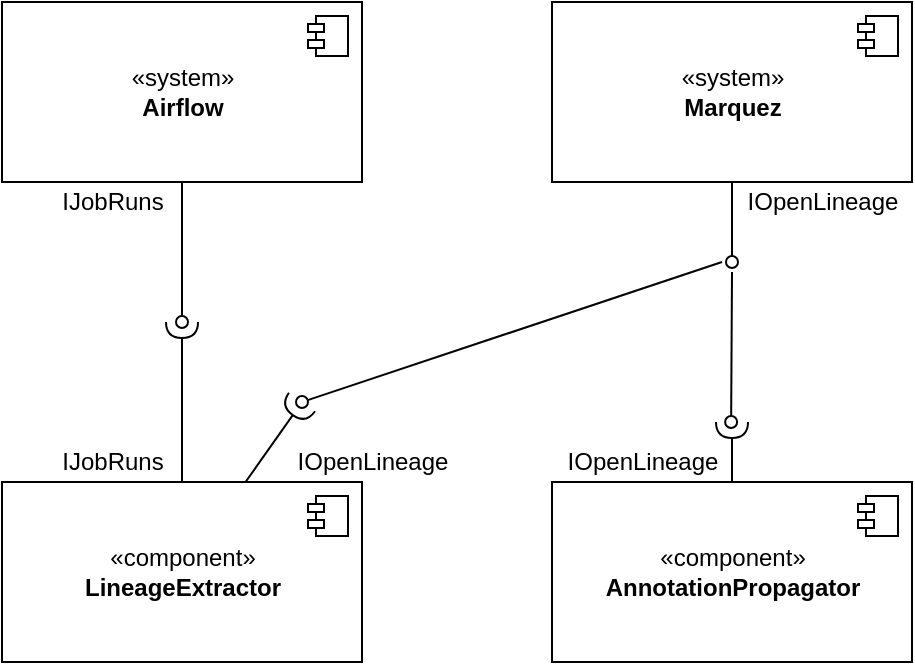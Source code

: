 <mxfile>
    <diagram id="Vtc_224mPMF4IDlBUHgL" name="Page-3">
        <mxGraphModel dx="584" dy="478" grid="1" gridSize="10" guides="1" tooltips="1" connect="1" arrows="1" fold="1" page="1" pageScale="1" pageWidth="850" pageHeight="1100" math="0" shadow="0">
            <root>
                <mxCell id="FeYURNxLefExpCW_N5Zf-0"/>
                <mxCell id="FeYURNxLefExpCW_N5Zf-1" parent="FeYURNxLefExpCW_N5Zf-0"/>
                <mxCell id="n1YlAc-bE6uVgi2pLonk-1" style="edgeStyle=none;html=1;fontColor=default;startArrow=none;startFill=0;endArrow=halfCircle;endFill=0;startSize=12;endSize=6;strokeColor=#000000;" parent="FeYURNxLefExpCW_N5Zf-1" source="FeYURNxLefExpCW_N5Zf-2" edge="1">
                    <mxGeometry relative="1" as="geometry">
                        <mxPoint x="240" y="240" as="targetPoint"/>
                    </mxGeometry>
                </mxCell>
                <mxCell id="n1YlAc-bE6uVgi2pLonk-2" style="edgeStyle=none;html=1;fontColor=default;startArrow=none;startFill=0;endArrow=halfCircle;endFill=0;startSize=12;endSize=6;strokeColor=#000000;" parent="FeYURNxLefExpCW_N5Zf-1" source="FeYURNxLefExpCW_N5Zf-2" edge="1">
                    <mxGeometry relative="1" as="geometry">
                        <mxPoint x="300" y="280" as="targetPoint"/>
                    </mxGeometry>
                </mxCell>
                <mxCell id="FeYURNxLefExpCW_N5Zf-2" value="«component»&lt;br&gt;&lt;b&gt;LineageExtractor&lt;/b&gt;" style="html=1;dropTarget=0;labelBackgroundColor=none;fontColor=default;fillColor=default;" parent="FeYURNxLefExpCW_N5Zf-1" vertex="1">
                    <mxGeometry x="150" y="320" width="180" height="90" as="geometry"/>
                </mxCell>
                <mxCell id="FeYURNxLefExpCW_N5Zf-3" value="" style="shape=module;jettyWidth=8;jettyHeight=4;labelBackgroundColor=none;fontColor=default;fillColor=default;" parent="FeYURNxLefExpCW_N5Zf-2" vertex="1">
                    <mxGeometry x="1" width="20" height="20" relative="1" as="geometry">
                        <mxPoint x="-27" y="7" as="offset"/>
                    </mxGeometry>
                </mxCell>
                <mxCell id="n1YlAc-bE6uVgi2pLonk-4" style="edgeStyle=none;html=1;fontColor=default;startArrow=none;startFill=0;endArrow=halfCircle;endFill=0;startSize=12;endSize=6;strokeColor=#000000;" parent="FeYURNxLefExpCW_N5Zf-1" source="FeYURNxLefExpCW_N5Zf-4" edge="1">
                    <mxGeometry relative="1" as="geometry">
                        <mxPoint x="515" y="290" as="targetPoint"/>
                    </mxGeometry>
                </mxCell>
                <mxCell id="FeYURNxLefExpCW_N5Zf-4" value="«component»&lt;br&gt;&lt;b&gt;AnnotationPropagator&lt;/b&gt;" style="html=1;dropTarget=0;labelBackgroundColor=none;fontColor=default;fillColor=default;" parent="FeYURNxLefExpCW_N5Zf-1" vertex="1">
                    <mxGeometry x="425" y="320" width="180" height="90" as="geometry"/>
                </mxCell>
                <mxCell id="FeYURNxLefExpCW_N5Zf-5" value="" style="shape=module;jettyWidth=8;jettyHeight=4;labelBackgroundColor=none;fontColor=default;fillColor=default;" parent="FeYURNxLefExpCW_N5Zf-4" vertex="1">
                    <mxGeometry x="1" width="20" height="20" relative="1" as="geometry">
                        <mxPoint x="-27" y="7" as="offset"/>
                    </mxGeometry>
                </mxCell>
                <mxCell id="1ur6f1crXchny40qrN8z-4" style="edgeStyle=none;html=1;fontColor=default;startArrow=none;startFill=0;endArrow=oval;endFill=0;startSize=12;endSize=6;strokeColor=#000000;" parent="FeYURNxLefExpCW_N5Zf-1" source="1ur6f1crXchny40qrN8z-0" edge="1">
                    <mxGeometry relative="1" as="geometry">
                        <mxPoint x="240" y="240" as="targetPoint"/>
                    </mxGeometry>
                </mxCell>
                <mxCell id="1ur6f1crXchny40qrN8z-0" value="«system»&lt;br&gt;&lt;b&gt;Airflow&lt;/b&gt;" style="html=1;dropTarget=0;labelBackgroundColor=none;fontColor=default;fillColor=default;" parent="FeYURNxLefExpCW_N5Zf-1" vertex="1">
                    <mxGeometry x="150" y="80" width="180" height="90" as="geometry"/>
                </mxCell>
                <mxCell id="1ur6f1crXchny40qrN8z-1" value="" style="shape=module;jettyWidth=8;jettyHeight=4;labelBackgroundColor=none;fontColor=default;fillColor=default;" parent="1ur6f1crXchny40qrN8z-0" vertex="1">
                    <mxGeometry x="1" width="20" height="20" relative="1" as="geometry">
                        <mxPoint x="-27" y="7" as="offset"/>
                    </mxGeometry>
                </mxCell>
                <mxCell id="ntJ0tcVYLiUPrAFrg5_K-1" style="edgeStyle=none;html=1;fontColor=default;startArrow=none;startFill=0;endArrow=oval;endFill=0;startSize=12;endSize=6;strokeColor=#000000;" parent="FeYURNxLefExpCW_N5Zf-1" source="1ur6f1crXchny40qrN8z-2" edge="1">
                    <mxGeometry relative="1" as="geometry">
                        <mxPoint x="515" y="210" as="targetPoint"/>
                    </mxGeometry>
                </mxCell>
                <mxCell id="1ur6f1crXchny40qrN8z-2" value="«system»&lt;br&gt;&lt;b&gt;Marquez&lt;/b&gt;" style="html=1;dropTarget=0;labelBackgroundColor=none;fontColor=default;fillColor=default;" parent="FeYURNxLefExpCW_N5Zf-1" vertex="1">
                    <mxGeometry x="425" y="80" width="180" height="90" as="geometry"/>
                </mxCell>
                <mxCell id="1ur6f1crXchny40qrN8z-3" value="" style="shape=module;jettyWidth=8;jettyHeight=4;labelBackgroundColor=none;fontColor=default;fillColor=default;" parent="1ur6f1crXchny40qrN8z-2" vertex="1">
                    <mxGeometry x="1" width="20" height="20" relative="1" as="geometry">
                        <mxPoint x="-27" y="7" as="offset"/>
                    </mxGeometry>
                </mxCell>
                <mxCell id="ntJ0tcVYLiUPrAFrg5_K-0" value="IJobRuns" style="text;html=1;align=center;verticalAlign=middle;resizable=0;points=[];autosize=1;strokeColor=none;fillColor=none;" parent="FeYURNxLefExpCW_N5Zf-1" vertex="1">
                    <mxGeometry x="170" y="170" width="70" height="20" as="geometry"/>
                </mxCell>
                <mxCell id="n1YlAc-bE6uVgi2pLonk-0" value="IOpenLineage" style="text;html=1;align=center;verticalAlign=middle;resizable=0;points=[];autosize=1;strokeColor=none;fillColor=none;fontColor=#000000;" parent="FeYURNxLefExpCW_N5Zf-1" vertex="1">
                    <mxGeometry x="515" y="170" width="90" height="20" as="geometry"/>
                </mxCell>
                <mxCell id="n1YlAc-bE6uVgi2pLonk-3" value="" style="endArrow=oval;html=1;fontColor=default;startSize=12;endSize=6;strokeColor=#000000;endFill=0;" parent="FeYURNxLefExpCW_N5Zf-1" edge="1">
                    <mxGeometry width="50" height="50" relative="1" as="geometry">
                        <mxPoint x="510" y="210" as="sourcePoint"/>
                        <mxPoint x="300" y="280" as="targetPoint"/>
                    </mxGeometry>
                </mxCell>
                <mxCell id="n1YlAc-bE6uVgi2pLonk-5" value="" style="endArrow=oval;html=1;fontColor=default;startSize=12;endSize=6;strokeColor=#000000;endFill=0;" parent="FeYURNxLefExpCW_N5Zf-1" edge="1">
                    <mxGeometry width="50" height="50" relative="1" as="geometry">
                        <mxPoint x="515" y="215" as="sourcePoint"/>
                        <mxPoint x="514.57" y="290" as="targetPoint"/>
                    </mxGeometry>
                </mxCell>
                <mxCell id="n1YlAc-bE6uVgi2pLonk-6" value="IOpenLineage" style="text;html=1;align=center;verticalAlign=middle;resizable=0;points=[];autosize=1;strokeColor=none;fillColor=none;fontColor=#000000;" parent="FeYURNxLefExpCW_N5Zf-1" vertex="1">
                    <mxGeometry x="425" y="300" width="90" height="20" as="geometry"/>
                </mxCell>
                <mxCell id="n1YlAc-bE6uVgi2pLonk-7" value="IOpenLineage" style="text;html=1;align=center;verticalAlign=middle;resizable=0;points=[];autosize=1;strokeColor=none;fillColor=none;fontColor=#000000;" parent="FeYURNxLefExpCW_N5Zf-1" vertex="1">
                    <mxGeometry x="290" y="300" width="90" height="20" as="geometry"/>
                </mxCell>
                <mxCell id="n1YlAc-bE6uVgi2pLonk-8" value="IJobRuns" style="text;html=1;align=center;verticalAlign=middle;resizable=0;points=[];autosize=1;strokeColor=none;fillColor=none;" parent="FeYURNxLefExpCW_N5Zf-1" vertex="1">
                    <mxGeometry x="170" y="300" width="70" height="20" as="geometry"/>
                </mxCell>
            </root>
        </mxGraphModel>
    </diagram>
</mxfile>